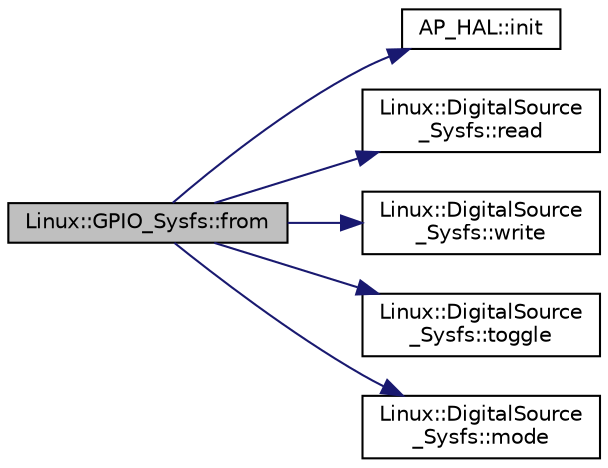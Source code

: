 digraph "Linux::GPIO_Sysfs::from"
{
 // INTERACTIVE_SVG=YES
  edge [fontname="Helvetica",fontsize="10",labelfontname="Helvetica",labelfontsize="10"];
  node [fontname="Helvetica",fontsize="10",shape=record];
  rankdir="LR";
  Node1 [label="Linux::GPIO_Sysfs::from",height=0.2,width=0.4,color="black", fillcolor="grey75", style="filled", fontcolor="black"];
  Node1 -> Node2 [color="midnightblue",fontsize="10",style="solid",fontname="Helvetica"];
  Node2 [label="AP_HAL::init",height=0.2,width=0.4,color="black", fillcolor="white", style="filled",URL="$namespaceAP__HAL.html#a87c4d9884f23daecd717a2cb4fa114c1"];
  Node1 -> Node3 [color="midnightblue",fontsize="10",style="solid",fontname="Helvetica"];
  Node3 [label="Linux::DigitalSource\l_Sysfs::read",height=0.2,width=0.4,color="black", fillcolor="white", style="filled",URL="$classLinux_1_1DigitalSource__Sysfs.html#ae265bcc6d8300b1161a7346f8aa485b4"];
  Node1 -> Node4 [color="midnightblue",fontsize="10",style="solid",fontname="Helvetica"];
  Node4 [label="Linux::DigitalSource\l_Sysfs::write",height=0.2,width=0.4,color="black", fillcolor="white", style="filled",URL="$classLinux_1_1DigitalSource__Sysfs.html#ad8e73ba5a346e93901df83a9a1e729b4"];
  Node1 -> Node5 [color="midnightblue",fontsize="10",style="solid",fontname="Helvetica"];
  Node5 [label="Linux::DigitalSource\l_Sysfs::toggle",height=0.2,width=0.4,color="black", fillcolor="white", style="filled",URL="$classLinux_1_1DigitalSource__Sysfs.html#a3291b49a92d3829c2bbffd289bfce639"];
  Node1 -> Node6 [color="midnightblue",fontsize="10",style="solid",fontname="Helvetica"];
  Node6 [label="Linux::DigitalSource\l_Sysfs::mode",height=0.2,width=0.4,color="black", fillcolor="white", style="filled",URL="$classLinux_1_1DigitalSource__Sysfs.html#adb8b80d16758b4a7c0edfd040bdb7265"];
}
